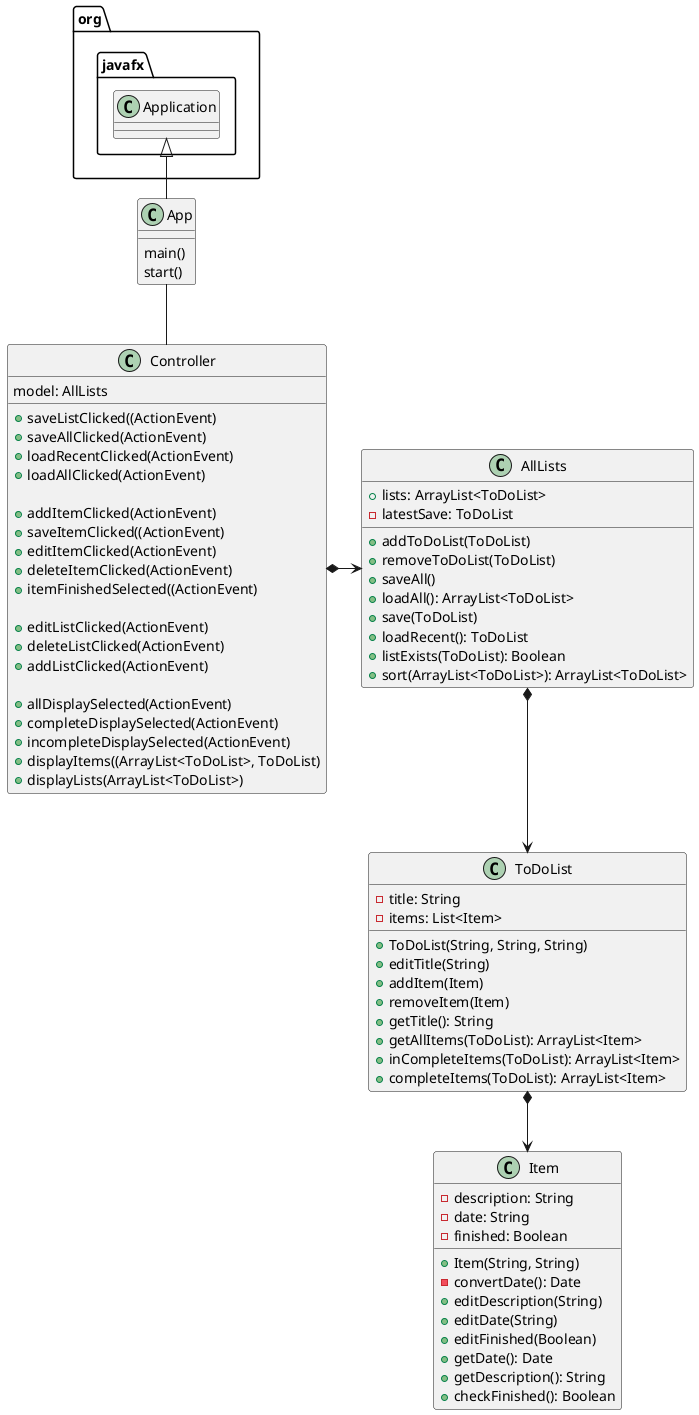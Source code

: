 @startuml

class App
{
    main()
    start()
}

class Controller
{
    model: AllLists

    'save and load buttons
    +saveListClicked((ActionEvent)
    +saveAllClicked(ActionEvent)
    +loadRecentClicked(ActionEvent)
    +loadAllClicked(ActionEvent)

    'item buttons
    +addItemClicked(ActionEvent)
    +saveItemClicked((ActionEvent)
    +editItemClicked(ActionEvent)
    +deleteItemClicked(ActionEvent)
    +itemFinishedSelected((ActionEvent)

    'list buttons
    +editListClicked(ActionEvent)
    +deleteListClicked(ActionEvent)
    +addListClicked(ActionEvent)

    'Display Options Selection
    +allDisplaySelected(ActionEvent)
    +completeDisplaySelected(ActionEvent)
    +incompleteDisplaySelected(ActionEvent)
    +displayItems((ArrayList<ToDoList>, ToDoList)
    +displayLists(ArrayList<ToDoList>)
}

class AllLists
{
    +lists: ArrayList<ToDoList>
    -latestSave: ToDoList

    +addToDoList(ToDoList)
    +removeToDoList(ToDoList)
    +saveAll()
    +loadAll(): ArrayList<ToDoList>
    +save(ToDoList)
    +loadRecent(): ToDoList
    +listExists(ToDoList): Boolean
    +sort(ArrayList<ToDoList>): ArrayList<ToDoList>
}

class ToDoList
{
    -title: String
    -items: List<Item>

    +ToDoList(String, String, String)
    +editTitle(String)
    +addItem(Item)
    +removeItem(Item)
    +getTitle(): String
    +getAllItems(ToDoList): ArrayList<Item>
    +inCompleteItems(ToDoList): ArrayList<Item>
    +completeItems(ToDoList): ArrayList<Item>
}

class Item
{
    -description: String
    -date: String
    -finished: Boolean

    +Item(String, String)
    -convertDate(): Date
    +editDescription(String)
    +editDate(String)
    +editFinished(Boolean)
    +getDate(): Date
    +getDescription(): String
    +checkFinished(): Boolean
}

org.javafx.Application <|-- App
App -- Controller
Controller *-> AllLists
AllLists *--> ToDoList
ToDoList *--> Item

@enduml